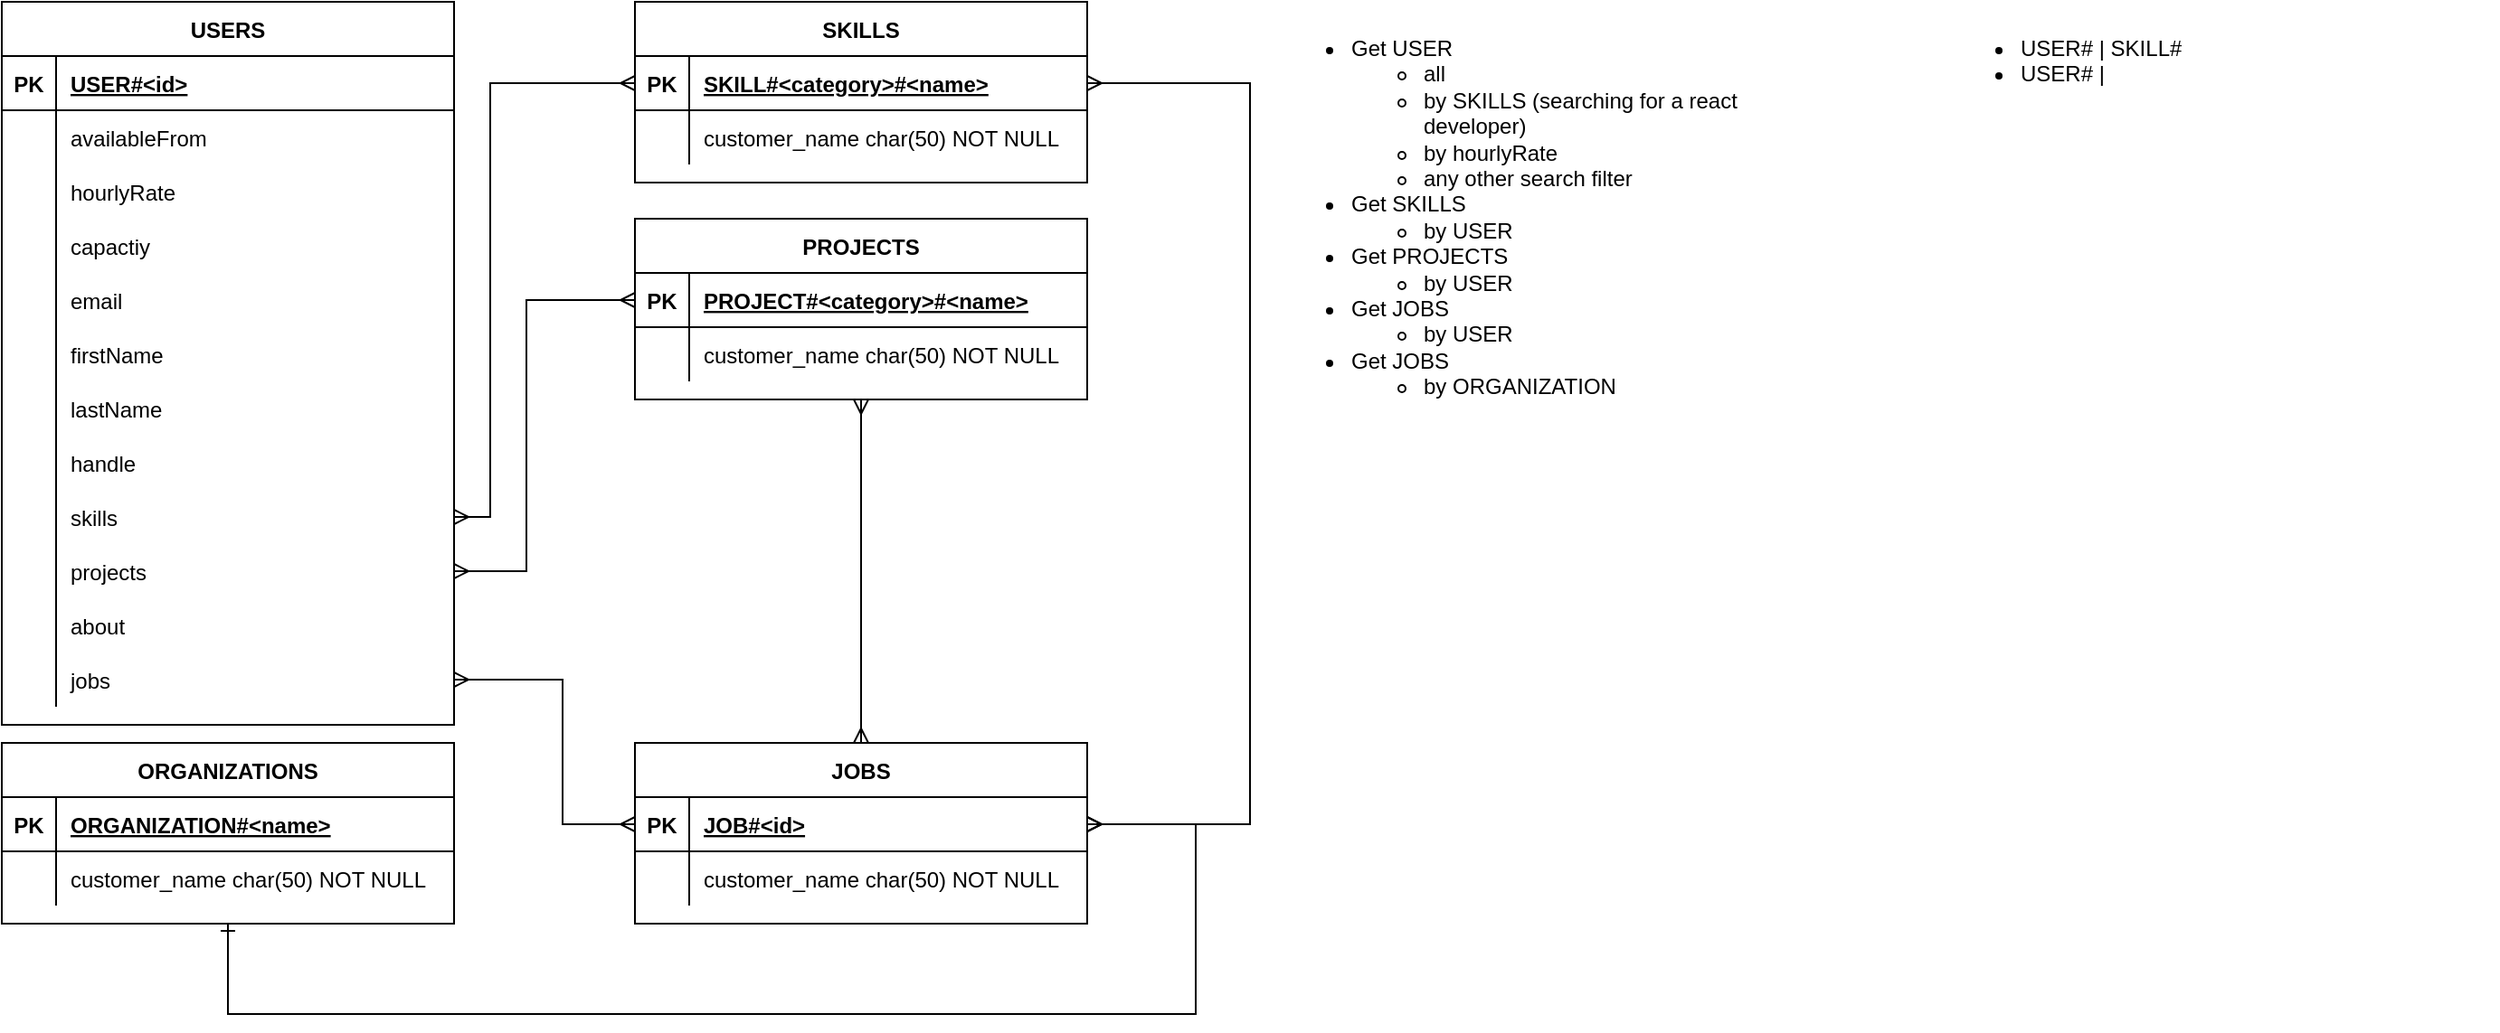 <mxfile version="20.7.2" type="device"><diagram id="R2lEEEUBdFMjLlhIrx00" name="Page-1"><mxGraphModel dx="454" dy="713" grid="1" gridSize="10" guides="1" tooltips="1" connect="1" arrows="1" fold="1" page="1" pageScale="1" pageWidth="850" pageHeight="1100" math="0" shadow="0" extFonts="Permanent Marker^https://fonts.googleapis.com/css?family=Permanent+Marker"><root><mxCell id="0"/><mxCell id="1" parent="0"/><mxCell id="EABGeRWsFTBsHDCuaa4--1" value="USERS" style="shape=table;startSize=30;container=1;collapsible=1;childLayout=tableLayout;fixedRows=1;rowLines=0;fontStyle=1;align=center;resizeLast=1;" vertex="1" parent="1"><mxGeometry x="40" y="40" width="250" height="400" as="geometry"><mxRectangle x="60" y="500" width="70" height="30" as="alternateBounds"/></mxGeometry></mxCell><mxCell id="EABGeRWsFTBsHDCuaa4--2" value="" style="shape=partialRectangle;collapsible=0;dropTarget=0;pointerEvents=0;fillColor=none;points=[[0,0.5],[1,0.5]];portConstraint=eastwest;top=0;left=0;right=0;bottom=1;" vertex="1" parent="EABGeRWsFTBsHDCuaa4--1"><mxGeometry y="30" width="250" height="30" as="geometry"/></mxCell><mxCell id="EABGeRWsFTBsHDCuaa4--3" value="PK" style="shape=partialRectangle;overflow=hidden;connectable=0;fillColor=none;top=0;left=0;bottom=0;right=0;fontStyle=1;" vertex="1" parent="EABGeRWsFTBsHDCuaa4--2"><mxGeometry width="30" height="30" as="geometry"><mxRectangle width="30" height="30" as="alternateBounds"/></mxGeometry></mxCell><mxCell id="EABGeRWsFTBsHDCuaa4--4" value="USER#&lt;id&gt;" style="shape=partialRectangle;overflow=hidden;connectable=0;fillColor=none;top=0;left=0;bottom=0;right=0;align=left;spacingLeft=6;fontStyle=5;" vertex="1" parent="EABGeRWsFTBsHDCuaa4--2"><mxGeometry x="30" width="220" height="30" as="geometry"><mxRectangle width="220" height="30" as="alternateBounds"/></mxGeometry></mxCell><mxCell id="EABGeRWsFTBsHDCuaa4--5" value="" style="shape=partialRectangle;collapsible=0;dropTarget=0;pointerEvents=0;fillColor=none;points=[[0,0.5],[1,0.5]];portConstraint=eastwest;top=0;left=0;right=0;bottom=0;" vertex="1" parent="EABGeRWsFTBsHDCuaa4--1"><mxGeometry y="60" width="250" height="30" as="geometry"/></mxCell><mxCell id="EABGeRWsFTBsHDCuaa4--6" value="" style="shape=partialRectangle;overflow=hidden;connectable=0;fillColor=none;top=0;left=0;bottom=0;right=0;" vertex="1" parent="EABGeRWsFTBsHDCuaa4--5"><mxGeometry width="30" height="30" as="geometry"><mxRectangle width="30" height="30" as="alternateBounds"/></mxGeometry></mxCell><mxCell id="EABGeRWsFTBsHDCuaa4--7" value="availableFrom" style="shape=partialRectangle;overflow=hidden;connectable=0;fillColor=none;top=0;left=0;bottom=0;right=0;align=left;spacingLeft=6;" vertex="1" parent="EABGeRWsFTBsHDCuaa4--5"><mxGeometry x="30" width="220" height="30" as="geometry"><mxRectangle width="220" height="30" as="alternateBounds"/></mxGeometry></mxCell><mxCell id="EABGeRWsFTBsHDCuaa4--22" value="" style="shape=partialRectangle;collapsible=0;dropTarget=0;pointerEvents=0;fillColor=none;points=[[0,0.5],[1,0.5]];portConstraint=eastwest;top=0;left=0;right=0;bottom=0;" vertex="1" parent="EABGeRWsFTBsHDCuaa4--1"><mxGeometry y="90" width="250" height="30" as="geometry"/></mxCell><mxCell id="EABGeRWsFTBsHDCuaa4--23" value="" style="shape=partialRectangle;overflow=hidden;connectable=0;fillColor=none;top=0;left=0;bottom=0;right=0;" vertex="1" parent="EABGeRWsFTBsHDCuaa4--22"><mxGeometry width="30" height="30" as="geometry"><mxRectangle width="30" height="30" as="alternateBounds"/></mxGeometry></mxCell><mxCell id="EABGeRWsFTBsHDCuaa4--24" value="hourlyRate" style="shape=partialRectangle;overflow=hidden;connectable=0;fillColor=none;top=0;left=0;bottom=0;right=0;align=left;spacingLeft=6;" vertex="1" parent="EABGeRWsFTBsHDCuaa4--22"><mxGeometry x="30" width="220" height="30" as="geometry"><mxRectangle width="220" height="30" as="alternateBounds"/></mxGeometry></mxCell><mxCell id="EABGeRWsFTBsHDCuaa4--25" value="" style="shape=partialRectangle;collapsible=0;dropTarget=0;pointerEvents=0;fillColor=none;points=[[0,0.5],[1,0.5]];portConstraint=eastwest;top=0;left=0;right=0;bottom=0;" vertex="1" parent="EABGeRWsFTBsHDCuaa4--1"><mxGeometry y="120" width="250" height="30" as="geometry"/></mxCell><mxCell id="EABGeRWsFTBsHDCuaa4--26" value="" style="shape=partialRectangle;overflow=hidden;connectable=0;fillColor=none;top=0;left=0;bottom=0;right=0;" vertex="1" parent="EABGeRWsFTBsHDCuaa4--25"><mxGeometry width="30" height="30" as="geometry"><mxRectangle width="30" height="30" as="alternateBounds"/></mxGeometry></mxCell><mxCell id="EABGeRWsFTBsHDCuaa4--27" value="capactiy" style="shape=partialRectangle;overflow=hidden;connectable=0;fillColor=none;top=0;left=0;bottom=0;right=0;align=left;spacingLeft=6;" vertex="1" parent="EABGeRWsFTBsHDCuaa4--25"><mxGeometry x="30" width="220" height="30" as="geometry"><mxRectangle width="220" height="30" as="alternateBounds"/></mxGeometry></mxCell><mxCell id="EABGeRWsFTBsHDCuaa4--28" value="" style="shape=partialRectangle;collapsible=0;dropTarget=0;pointerEvents=0;fillColor=none;points=[[0,0.5],[1,0.5]];portConstraint=eastwest;top=0;left=0;right=0;bottom=0;" vertex="1" parent="EABGeRWsFTBsHDCuaa4--1"><mxGeometry y="150" width="250" height="30" as="geometry"/></mxCell><mxCell id="EABGeRWsFTBsHDCuaa4--29" value="" style="shape=partialRectangle;overflow=hidden;connectable=0;fillColor=none;top=0;left=0;bottom=0;right=0;" vertex="1" parent="EABGeRWsFTBsHDCuaa4--28"><mxGeometry width="30" height="30" as="geometry"><mxRectangle width="30" height="30" as="alternateBounds"/></mxGeometry></mxCell><mxCell id="EABGeRWsFTBsHDCuaa4--30" value="email" style="shape=partialRectangle;overflow=hidden;connectable=0;fillColor=none;top=0;left=0;bottom=0;right=0;align=left;spacingLeft=6;" vertex="1" parent="EABGeRWsFTBsHDCuaa4--28"><mxGeometry x="30" width="220" height="30" as="geometry"><mxRectangle width="220" height="30" as="alternateBounds"/></mxGeometry></mxCell><mxCell id="EABGeRWsFTBsHDCuaa4--31" value="" style="shape=partialRectangle;collapsible=0;dropTarget=0;pointerEvents=0;fillColor=none;points=[[0,0.5],[1,0.5]];portConstraint=eastwest;top=0;left=0;right=0;bottom=0;" vertex="1" parent="EABGeRWsFTBsHDCuaa4--1"><mxGeometry y="180" width="250" height="30" as="geometry"/></mxCell><mxCell id="EABGeRWsFTBsHDCuaa4--32" value="" style="shape=partialRectangle;overflow=hidden;connectable=0;fillColor=none;top=0;left=0;bottom=0;right=0;" vertex="1" parent="EABGeRWsFTBsHDCuaa4--31"><mxGeometry width="30" height="30" as="geometry"><mxRectangle width="30" height="30" as="alternateBounds"/></mxGeometry></mxCell><mxCell id="EABGeRWsFTBsHDCuaa4--33" value="firstName" style="shape=partialRectangle;overflow=hidden;connectable=0;fillColor=none;top=0;left=0;bottom=0;right=0;align=left;spacingLeft=6;" vertex="1" parent="EABGeRWsFTBsHDCuaa4--31"><mxGeometry x="30" width="220" height="30" as="geometry"><mxRectangle width="220" height="30" as="alternateBounds"/></mxGeometry></mxCell><mxCell id="EABGeRWsFTBsHDCuaa4--34" value="" style="shape=partialRectangle;collapsible=0;dropTarget=0;pointerEvents=0;fillColor=none;points=[[0,0.5],[1,0.5]];portConstraint=eastwest;top=0;left=0;right=0;bottom=0;" vertex="1" parent="EABGeRWsFTBsHDCuaa4--1"><mxGeometry y="210" width="250" height="30" as="geometry"/></mxCell><mxCell id="EABGeRWsFTBsHDCuaa4--35" value="" style="shape=partialRectangle;overflow=hidden;connectable=0;fillColor=none;top=0;left=0;bottom=0;right=0;" vertex="1" parent="EABGeRWsFTBsHDCuaa4--34"><mxGeometry width="30" height="30" as="geometry"><mxRectangle width="30" height="30" as="alternateBounds"/></mxGeometry></mxCell><mxCell id="EABGeRWsFTBsHDCuaa4--36" value="lastName" style="shape=partialRectangle;overflow=hidden;connectable=0;fillColor=none;top=0;left=0;bottom=0;right=0;align=left;spacingLeft=6;" vertex="1" parent="EABGeRWsFTBsHDCuaa4--34"><mxGeometry x="30" width="220" height="30" as="geometry"><mxRectangle width="220" height="30" as="alternateBounds"/></mxGeometry></mxCell><mxCell id="EABGeRWsFTBsHDCuaa4--37" value="" style="shape=partialRectangle;collapsible=0;dropTarget=0;pointerEvents=0;fillColor=none;points=[[0,0.5],[1,0.5]];portConstraint=eastwest;top=0;left=0;right=0;bottom=0;" vertex="1" parent="EABGeRWsFTBsHDCuaa4--1"><mxGeometry y="240" width="250" height="30" as="geometry"/></mxCell><mxCell id="EABGeRWsFTBsHDCuaa4--38" value="" style="shape=partialRectangle;overflow=hidden;connectable=0;fillColor=none;top=0;left=0;bottom=0;right=0;" vertex="1" parent="EABGeRWsFTBsHDCuaa4--37"><mxGeometry width="30" height="30" as="geometry"><mxRectangle width="30" height="30" as="alternateBounds"/></mxGeometry></mxCell><mxCell id="EABGeRWsFTBsHDCuaa4--39" value="handle" style="shape=partialRectangle;overflow=hidden;connectable=0;fillColor=none;top=0;left=0;bottom=0;right=0;align=left;spacingLeft=6;" vertex="1" parent="EABGeRWsFTBsHDCuaa4--37"><mxGeometry x="30" width="220" height="30" as="geometry"><mxRectangle width="220" height="30" as="alternateBounds"/></mxGeometry></mxCell><mxCell id="EABGeRWsFTBsHDCuaa4--40" value="" style="shape=partialRectangle;collapsible=0;dropTarget=0;pointerEvents=0;fillColor=none;points=[[0,0.5],[1,0.5]];portConstraint=eastwest;top=0;left=0;right=0;bottom=0;" vertex="1" parent="EABGeRWsFTBsHDCuaa4--1"><mxGeometry y="270" width="250" height="30" as="geometry"/></mxCell><mxCell id="EABGeRWsFTBsHDCuaa4--41" value="" style="shape=partialRectangle;overflow=hidden;connectable=0;fillColor=none;top=0;left=0;bottom=0;right=0;" vertex="1" parent="EABGeRWsFTBsHDCuaa4--40"><mxGeometry width="30" height="30" as="geometry"><mxRectangle width="30" height="30" as="alternateBounds"/></mxGeometry></mxCell><mxCell id="EABGeRWsFTBsHDCuaa4--42" value="skills" style="shape=partialRectangle;overflow=hidden;connectable=0;fillColor=none;top=0;left=0;bottom=0;right=0;align=left;spacingLeft=6;" vertex="1" parent="EABGeRWsFTBsHDCuaa4--40"><mxGeometry x="30" width="220" height="30" as="geometry"><mxRectangle width="220" height="30" as="alternateBounds"/></mxGeometry></mxCell><mxCell id="EABGeRWsFTBsHDCuaa4--43" value="" style="shape=partialRectangle;collapsible=0;dropTarget=0;pointerEvents=0;fillColor=none;points=[[0,0.5],[1,0.5]];portConstraint=eastwest;top=0;left=0;right=0;bottom=0;" vertex="1" parent="EABGeRWsFTBsHDCuaa4--1"><mxGeometry y="300" width="250" height="30" as="geometry"/></mxCell><mxCell id="EABGeRWsFTBsHDCuaa4--44" value="" style="shape=partialRectangle;overflow=hidden;connectable=0;fillColor=none;top=0;left=0;bottom=0;right=0;" vertex="1" parent="EABGeRWsFTBsHDCuaa4--43"><mxGeometry width="30" height="30" as="geometry"><mxRectangle width="30" height="30" as="alternateBounds"/></mxGeometry></mxCell><mxCell id="EABGeRWsFTBsHDCuaa4--45" value="projects" style="shape=partialRectangle;overflow=hidden;connectable=0;fillColor=none;top=0;left=0;bottom=0;right=0;align=left;spacingLeft=6;" vertex="1" parent="EABGeRWsFTBsHDCuaa4--43"><mxGeometry x="30" width="220" height="30" as="geometry"><mxRectangle width="220" height="30" as="alternateBounds"/></mxGeometry></mxCell><mxCell id="EABGeRWsFTBsHDCuaa4--54" value="" style="shape=partialRectangle;collapsible=0;dropTarget=0;pointerEvents=0;fillColor=none;points=[[0,0.5],[1,0.5]];portConstraint=eastwest;top=0;left=0;right=0;bottom=0;" vertex="1" parent="EABGeRWsFTBsHDCuaa4--1"><mxGeometry y="330" width="250" height="30" as="geometry"/></mxCell><mxCell id="EABGeRWsFTBsHDCuaa4--55" value="" style="shape=partialRectangle;overflow=hidden;connectable=0;fillColor=none;top=0;left=0;bottom=0;right=0;" vertex="1" parent="EABGeRWsFTBsHDCuaa4--54"><mxGeometry width="30" height="30" as="geometry"><mxRectangle width="30" height="30" as="alternateBounds"/></mxGeometry></mxCell><mxCell id="EABGeRWsFTBsHDCuaa4--56" value="about" style="shape=partialRectangle;overflow=hidden;connectable=0;fillColor=none;top=0;left=0;bottom=0;right=0;align=left;spacingLeft=6;" vertex="1" parent="EABGeRWsFTBsHDCuaa4--54"><mxGeometry x="30" width="220" height="30" as="geometry"><mxRectangle width="220" height="30" as="alternateBounds"/></mxGeometry></mxCell><mxCell id="EABGeRWsFTBsHDCuaa4--71" value="" style="shape=partialRectangle;collapsible=0;dropTarget=0;pointerEvents=0;fillColor=none;points=[[0,0.5],[1,0.5]];portConstraint=eastwest;top=0;left=0;right=0;bottom=0;" vertex="1" parent="EABGeRWsFTBsHDCuaa4--1"><mxGeometry y="360" width="250" height="30" as="geometry"/></mxCell><mxCell id="EABGeRWsFTBsHDCuaa4--72" value="" style="shape=partialRectangle;overflow=hidden;connectable=0;fillColor=none;top=0;left=0;bottom=0;right=0;" vertex="1" parent="EABGeRWsFTBsHDCuaa4--71"><mxGeometry width="30" height="30" as="geometry"><mxRectangle width="30" height="30" as="alternateBounds"/></mxGeometry></mxCell><mxCell id="EABGeRWsFTBsHDCuaa4--73" value="jobs" style="shape=partialRectangle;overflow=hidden;connectable=0;fillColor=none;top=0;left=0;bottom=0;right=0;align=left;spacingLeft=6;" vertex="1" parent="EABGeRWsFTBsHDCuaa4--71"><mxGeometry x="30" width="220" height="30" as="geometry"><mxRectangle width="220" height="30" as="alternateBounds"/></mxGeometry></mxCell><mxCell id="EABGeRWsFTBsHDCuaa4--9" value="SKILLS" style="shape=table;startSize=30;container=1;collapsible=1;childLayout=tableLayout;fixedRows=1;rowLines=0;fontStyle=1;align=center;resizeLast=1;" vertex="1" parent="1"><mxGeometry x="390" y="40" width="250" height="100" as="geometry"/></mxCell><mxCell id="EABGeRWsFTBsHDCuaa4--10" value="" style="shape=partialRectangle;collapsible=0;dropTarget=0;pointerEvents=0;fillColor=none;points=[[0,0.5],[1,0.5]];portConstraint=eastwest;top=0;left=0;right=0;bottom=1;" vertex="1" parent="EABGeRWsFTBsHDCuaa4--9"><mxGeometry y="30" width="250" height="30" as="geometry"/></mxCell><mxCell id="EABGeRWsFTBsHDCuaa4--11" value="PK" style="shape=partialRectangle;overflow=hidden;connectable=0;fillColor=none;top=0;left=0;bottom=0;right=0;fontStyle=1;" vertex="1" parent="EABGeRWsFTBsHDCuaa4--10"><mxGeometry width="30" height="30" as="geometry"><mxRectangle width="30" height="30" as="alternateBounds"/></mxGeometry></mxCell><mxCell id="EABGeRWsFTBsHDCuaa4--12" value="SKILL#&lt;category&gt;#&lt;name&gt;" style="shape=partialRectangle;overflow=hidden;connectable=0;fillColor=none;top=0;left=0;bottom=0;right=0;align=left;spacingLeft=6;fontStyle=5;" vertex="1" parent="EABGeRWsFTBsHDCuaa4--10"><mxGeometry x="30" width="220" height="30" as="geometry"><mxRectangle width="220" height="30" as="alternateBounds"/></mxGeometry></mxCell><mxCell id="EABGeRWsFTBsHDCuaa4--13" value="" style="shape=partialRectangle;collapsible=0;dropTarget=0;pointerEvents=0;fillColor=none;points=[[0,0.5],[1,0.5]];portConstraint=eastwest;top=0;left=0;right=0;bottom=0;" vertex="1" parent="EABGeRWsFTBsHDCuaa4--9"><mxGeometry y="60" width="250" height="30" as="geometry"/></mxCell><mxCell id="EABGeRWsFTBsHDCuaa4--14" value="" style="shape=partialRectangle;overflow=hidden;connectable=0;fillColor=none;top=0;left=0;bottom=0;right=0;" vertex="1" parent="EABGeRWsFTBsHDCuaa4--13"><mxGeometry width="30" height="30" as="geometry"><mxRectangle width="30" height="30" as="alternateBounds"/></mxGeometry></mxCell><mxCell id="EABGeRWsFTBsHDCuaa4--15" value="customer_name char(50) NOT NULL" style="shape=partialRectangle;overflow=hidden;connectable=0;fillColor=none;top=0;left=0;bottom=0;right=0;align=left;spacingLeft=6;" vertex="1" parent="EABGeRWsFTBsHDCuaa4--13"><mxGeometry x="30" width="220" height="30" as="geometry"><mxRectangle width="220" height="30" as="alternateBounds"/></mxGeometry></mxCell><mxCell id="EABGeRWsFTBsHDCuaa4--16" style="edgeStyle=orthogonalEdgeStyle;rounded=0;orthogonalLoop=1;jettySize=auto;html=1;endArrow=ERmany;endFill=0;strokeColor=default;startArrow=ERmany;startFill=0;" edge="1" parent="1" source="EABGeRWsFTBsHDCuaa4--10" target="EABGeRWsFTBsHDCuaa4--40"><mxGeometry relative="1" as="geometry"><Array as="points"><mxPoint x="310" y="85"/><mxPoint x="310" y="325"/></Array></mxGeometry></mxCell><mxCell id="EABGeRWsFTBsHDCuaa4--80" style="edgeStyle=orthogonalEdgeStyle;rounded=0;orthogonalLoop=1;jettySize=auto;html=1;entryX=0.5;entryY=0;entryDx=0;entryDy=0;strokeColor=default;startArrow=ERmany;startFill=0;endArrow=ERmany;endFill=0;" edge="1" parent="1" source="EABGeRWsFTBsHDCuaa4--46" target="EABGeRWsFTBsHDCuaa4--64"><mxGeometry relative="1" as="geometry"/></mxCell><mxCell id="EABGeRWsFTBsHDCuaa4--46" value="PROJECTS" style="shape=table;startSize=30;container=1;collapsible=1;childLayout=tableLayout;fixedRows=1;rowLines=0;fontStyle=1;align=center;resizeLast=1;" vertex="1" parent="1"><mxGeometry x="390" y="160" width="250" height="100" as="geometry"/></mxCell><mxCell id="EABGeRWsFTBsHDCuaa4--47" value="" style="shape=partialRectangle;collapsible=0;dropTarget=0;pointerEvents=0;fillColor=none;points=[[0,0.5],[1,0.5]];portConstraint=eastwest;top=0;left=0;right=0;bottom=1;" vertex="1" parent="EABGeRWsFTBsHDCuaa4--46"><mxGeometry y="30" width="250" height="30" as="geometry"/></mxCell><mxCell id="EABGeRWsFTBsHDCuaa4--48" value="PK" style="shape=partialRectangle;overflow=hidden;connectable=0;fillColor=none;top=0;left=0;bottom=0;right=0;fontStyle=1;" vertex="1" parent="EABGeRWsFTBsHDCuaa4--47"><mxGeometry width="30" height="30" as="geometry"><mxRectangle width="30" height="30" as="alternateBounds"/></mxGeometry></mxCell><mxCell id="EABGeRWsFTBsHDCuaa4--49" value="PROJECT#&lt;category&gt;#&lt;name&gt;" style="shape=partialRectangle;overflow=hidden;connectable=0;fillColor=none;top=0;left=0;bottom=0;right=0;align=left;spacingLeft=6;fontStyle=5;" vertex="1" parent="EABGeRWsFTBsHDCuaa4--47"><mxGeometry x="30" width="220" height="30" as="geometry"><mxRectangle width="220" height="30" as="alternateBounds"/></mxGeometry></mxCell><mxCell id="EABGeRWsFTBsHDCuaa4--50" value="" style="shape=partialRectangle;collapsible=0;dropTarget=0;pointerEvents=0;fillColor=none;points=[[0,0.5],[1,0.5]];portConstraint=eastwest;top=0;left=0;right=0;bottom=0;" vertex="1" parent="EABGeRWsFTBsHDCuaa4--46"><mxGeometry y="60" width="250" height="30" as="geometry"/></mxCell><mxCell id="EABGeRWsFTBsHDCuaa4--51" value="" style="shape=partialRectangle;overflow=hidden;connectable=0;fillColor=none;top=0;left=0;bottom=0;right=0;" vertex="1" parent="EABGeRWsFTBsHDCuaa4--50"><mxGeometry width="30" height="30" as="geometry"><mxRectangle width="30" height="30" as="alternateBounds"/></mxGeometry></mxCell><mxCell id="EABGeRWsFTBsHDCuaa4--52" value="customer_name char(50) NOT NULL" style="shape=partialRectangle;overflow=hidden;connectable=0;fillColor=none;top=0;left=0;bottom=0;right=0;align=left;spacingLeft=6;" vertex="1" parent="EABGeRWsFTBsHDCuaa4--50"><mxGeometry x="30" width="220" height="30" as="geometry"><mxRectangle width="220" height="30" as="alternateBounds"/></mxGeometry></mxCell><mxCell id="EABGeRWsFTBsHDCuaa4--53" style="edgeStyle=orthogonalEdgeStyle;rounded=0;orthogonalLoop=1;jettySize=auto;html=1;entryX=1;entryY=0.5;entryDx=0;entryDy=0;strokeColor=default;startArrow=ERmany;startFill=0;endArrow=ERmany;endFill=0;" edge="1" parent="1" source="EABGeRWsFTBsHDCuaa4--47" target="EABGeRWsFTBsHDCuaa4--43"><mxGeometry relative="1" as="geometry"><Array as="points"><mxPoint x="330" y="205"/><mxPoint x="330" y="355"/></Array></mxGeometry></mxCell><mxCell id="EABGeRWsFTBsHDCuaa4--78" style="edgeStyle=orthogonalEdgeStyle;rounded=0;orthogonalLoop=1;jettySize=auto;html=1;entryX=1;entryY=0.5;entryDx=0;entryDy=0;strokeColor=default;startArrow=ERone;startFill=0;endArrow=ERmany;endFill=0;" edge="1" parent="1" source="EABGeRWsFTBsHDCuaa4--57" target="EABGeRWsFTBsHDCuaa4--65"><mxGeometry relative="1" as="geometry"><Array as="points"><mxPoint x="165" y="600"/><mxPoint x="700" y="600"/><mxPoint x="700" y="495"/></Array></mxGeometry></mxCell><mxCell id="EABGeRWsFTBsHDCuaa4--57" value="ORGANIZATIONS" style="shape=table;startSize=30;container=1;collapsible=1;childLayout=tableLayout;fixedRows=1;rowLines=0;fontStyle=1;align=center;resizeLast=1;" vertex="1" parent="1"><mxGeometry x="40" y="450" width="250" height="100" as="geometry"/></mxCell><mxCell id="EABGeRWsFTBsHDCuaa4--58" value="" style="shape=partialRectangle;collapsible=0;dropTarget=0;pointerEvents=0;fillColor=none;points=[[0,0.5],[1,0.5]];portConstraint=eastwest;top=0;left=0;right=0;bottom=1;" vertex="1" parent="EABGeRWsFTBsHDCuaa4--57"><mxGeometry y="30" width="250" height="30" as="geometry"/></mxCell><mxCell id="EABGeRWsFTBsHDCuaa4--59" value="PK" style="shape=partialRectangle;overflow=hidden;connectable=0;fillColor=none;top=0;left=0;bottom=0;right=0;fontStyle=1;" vertex="1" parent="EABGeRWsFTBsHDCuaa4--58"><mxGeometry width="30" height="30" as="geometry"><mxRectangle width="30" height="30" as="alternateBounds"/></mxGeometry></mxCell><mxCell id="EABGeRWsFTBsHDCuaa4--60" value="ORGANIZATION#&lt;name&gt;" style="shape=partialRectangle;overflow=hidden;connectable=0;fillColor=none;top=0;left=0;bottom=0;right=0;align=left;spacingLeft=6;fontStyle=5;" vertex="1" parent="EABGeRWsFTBsHDCuaa4--58"><mxGeometry x="30" width="220" height="30" as="geometry"><mxRectangle width="220" height="30" as="alternateBounds"/></mxGeometry></mxCell><mxCell id="EABGeRWsFTBsHDCuaa4--61" value="" style="shape=partialRectangle;collapsible=0;dropTarget=0;pointerEvents=0;fillColor=none;points=[[0,0.5],[1,0.5]];portConstraint=eastwest;top=0;left=0;right=0;bottom=0;" vertex="1" parent="EABGeRWsFTBsHDCuaa4--57"><mxGeometry y="60" width="250" height="30" as="geometry"/></mxCell><mxCell id="EABGeRWsFTBsHDCuaa4--62" value="" style="shape=partialRectangle;overflow=hidden;connectable=0;fillColor=none;top=0;left=0;bottom=0;right=0;" vertex="1" parent="EABGeRWsFTBsHDCuaa4--61"><mxGeometry width="30" height="30" as="geometry"><mxRectangle width="30" height="30" as="alternateBounds"/></mxGeometry></mxCell><mxCell id="EABGeRWsFTBsHDCuaa4--63" value="customer_name char(50) NOT NULL" style="shape=partialRectangle;overflow=hidden;connectable=0;fillColor=none;top=0;left=0;bottom=0;right=0;align=left;spacingLeft=6;" vertex="1" parent="EABGeRWsFTBsHDCuaa4--61"><mxGeometry x="30" width="220" height="30" as="geometry"><mxRectangle width="220" height="30" as="alternateBounds"/></mxGeometry></mxCell><mxCell id="EABGeRWsFTBsHDCuaa4--64" value="JOBS" style="shape=table;startSize=30;container=1;collapsible=1;childLayout=tableLayout;fixedRows=1;rowLines=0;fontStyle=1;align=center;resizeLast=1;" vertex="1" parent="1"><mxGeometry x="390" y="450" width="250" height="100" as="geometry"/></mxCell><mxCell id="EABGeRWsFTBsHDCuaa4--65" value="" style="shape=partialRectangle;collapsible=0;dropTarget=0;pointerEvents=0;fillColor=none;points=[[0,0.5],[1,0.5]];portConstraint=eastwest;top=0;left=0;right=0;bottom=1;" vertex="1" parent="EABGeRWsFTBsHDCuaa4--64"><mxGeometry y="30" width="250" height="30" as="geometry"/></mxCell><mxCell id="EABGeRWsFTBsHDCuaa4--66" value="PK" style="shape=partialRectangle;overflow=hidden;connectable=0;fillColor=none;top=0;left=0;bottom=0;right=0;fontStyle=1;" vertex="1" parent="EABGeRWsFTBsHDCuaa4--65"><mxGeometry width="30" height="30" as="geometry"><mxRectangle width="30" height="30" as="alternateBounds"/></mxGeometry></mxCell><mxCell id="EABGeRWsFTBsHDCuaa4--67" value="JOB#&lt;id&gt;" style="shape=partialRectangle;overflow=hidden;connectable=0;fillColor=none;top=0;left=0;bottom=0;right=0;align=left;spacingLeft=6;fontStyle=5;" vertex="1" parent="EABGeRWsFTBsHDCuaa4--65"><mxGeometry x="30" width="220" height="30" as="geometry"><mxRectangle width="220" height="30" as="alternateBounds"/></mxGeometry></mxCell><mxCell id="EABGeRWsFTBsHDCuaa4--68" value="" style="shape=partialRectangle;collapsible=0;dropTarget=0;pointerEvents=0;fillColor=none;points=[[0,0.5],[1,0.5]];portConstraint=eastwest;top=0;left=0;right=0;bottom=0;" vertex="1" parent="EABGeRWsFTBsHDCuaa4--64"><mxGeometry y="60" width="250" height="30" as="geometry"/></mxCell><mxCell id="EABGeRWsFTBsHDCuaa4--69" value="" style="shape=partialRectangle;overflow=hidden;connectable=0;fillColor=none;top=0;left=0;bottom=0;right=0;" vertex="1" parent="EABGeRWsFTBsHDCuaa4--68"><mxGeometry width="30" height="30" as="geometry"><mxRectangle width="30" height="30" as="alternateBounds"/></mxGeometry></mxCell><mxCell id="EABGeRWsFTBsHDCuaa4--70" value="customer_name char(50) NOT NULL" style="shape=partialRectangle;overflow=hidden;connectable=0;fillColor=none;top=0;left=0;bottom=0;right=0;align=left;spacingLeft=6;" vertex="1" parent="EABGeRWsFTBsHDCuaa4--68"><mxGeometry x="30" width="220" height="30" as="geometry"><mxRectangle width="220" height="30" as="alternateBounds"/></mxGeometry></mxCell><mxCell id="EABGeRWsFTBsHDCuaa4--74" style="edgeStyle=orthogonalEdgeStyle;rounded=0;orthogonalLoop=1;jettySize=auto;html=1;entryX=1;entryY=0.5;entryDx=0;entryDy=0;strokeColor=default;startArrow=ERmany;startFill=0;endArrow=ERmany;endFill=0;" edge="1" parent="1" source="EABGeRWsFTBsHDCuaa4--65" target="EABGeRWsFTBsHDCuaa4--71"><mxGeometry relative="1" as="geometry"><Array as="points"><mxPoint x="350" y="495"/><mxPoint x="350" y="415"/></Array></mxGeometry></mxCell><mxCell id="EABGeRWsFTBsHDCuaa4--75" value="&lt;ul&gt;&lt;li&gt;Get USER&lt;/li&gt;&lt;ul&gt;&lt;li&gt;all&lt;/li&gt;&lt;li&gt;by SKILLS (searching for a react developer)&lt;/li&gt;&lt;li&gt;by hourlyRate&lt;/li&gt;&lt;li&gt;any other search filter&lt;/li&gt;&lt;/ul&gt;&lt;li&gt;Get SKILLS&lt;/li&gt;&lt;ul&gt;&lt;li&gt;by USER&lt;/li&gt;&lt;/ul&gt;&lt;li&gt;Get PROJECTS&lt;/li&gt;&lt;ul&gt;&lt;li&gt;by USER&lt;/li&gt;&lt;/ul&gt;&lt;li&gt;Get JOBS&lt;/li&gt;&lt;ul&gt;&lt;li&gt;by USER&lt;/li&gt;&lt;/ul&gt;&lt;li&gt;Get JOBS&lt;/li&gt;&lt;ul&gt;&lt;li&gt;by ORGANIZATION&amp;nbsp;&lt;/li&gt;&lt;/ul&gt;&lt;/ul&gt;" style="text;strokeColor=none;fillColor=none;align=left;verticalAlign=top;spacingLeft=4;spacingRight=4;overflow=hidden;points=[[0,0.5],[1,0.5]];portConstraint=eastwest;rotatable=0;whiteSpace=wrap;html=1;" vertex="1" parent="1"><mxGeometry x="740" y="40" width="310" height="420" as="geometry"/></mxCell><mxCell id="EABGeRWsFTBsHDCuaa4--76" value="&lt;ul&gt;&lt;li&gt;USER# | SKILL#&lt;/li&gt;&lt;li&gt;USER# |&amp;nbsp;&lt;/li&gt;&lt;/ul&gt;" style="text;strokeColor=none;fillColor=none;align=left;verticalAlign=top;spacingLeft=4;spacingRight=4;overflow=hidden;points=[[0,0.5],[1,0.5]];portConstraint=eastwest;rotatable=0;whiteSpace=wrap;html=1;" vertex="1" parent="1"><mxGeometry x="1110" y="40" width="310" height="420" as="geometry"/></mxCell><mxCell id="EABGeRWsFTBsHDCuaa4--81" style="edgeStyle=orthogonalEdgeStyle;rounded=0;orthogonalLoop=1;jettySize=auto;html=1;entryX=1;entryY=0.5;entryDx=0;entryDy=0;strokeColor=default;startArrow=ERmany;startFill=0;endArrow=ERmany;endFill=0;" edge="1" parent="1" source="EABGeRWsFTBsHDCuaa4--65" target="EABGeRWsFTBsHDCuaa4--10"><mxGeometry relative="1" as="geometry"><Array as="points"><mxPoint x="730" y="495"/><mxPoint x="730" y="85"/></Array></mxGeometry></mxCell></root></mxGraphModel></diagram></mxfile>